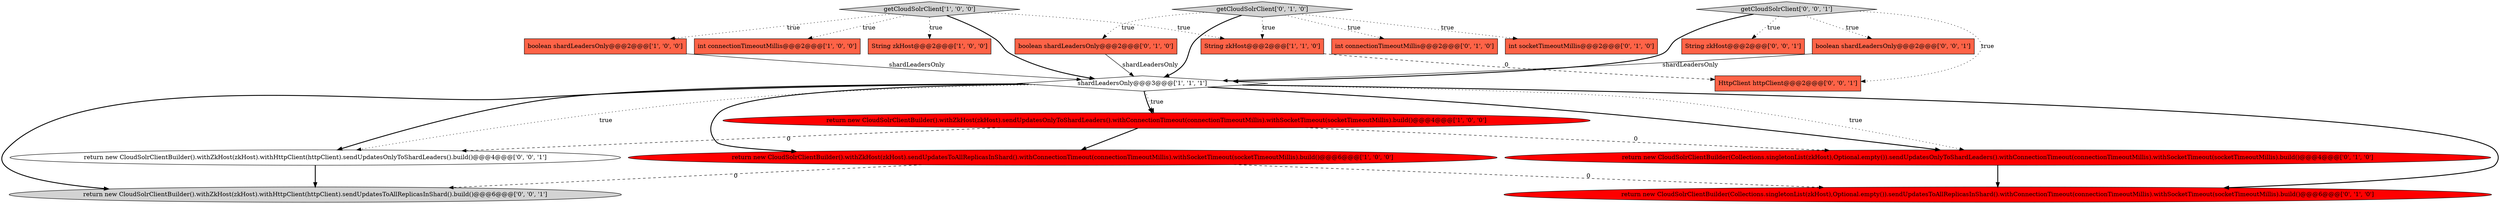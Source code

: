 digraph {
15 [style = filled, label = "String zkHost@@@2@@@['0', '0', '1']", fillcolor = tomato, shape = box image = "AAA0AAABBB3BBB"];
3 [style = filled, label = "int connectionTimeoutMillis@@@2@@@['1', '0', '0']", fillcolor = tomato, shape = box image = "AAA0AAABBB1BBB"];
7 [style = filled, label = "return new CloudSolrClientBuilder().withZkHost(zkHost).sendUpdatesToAllReplicasInShard().withConnectionTimeout(connectionTimeoutMillis).withSocketTimeout(socketTimeoutMillis).build()@@@6@@@['1', '0', '0']", fillcolor = red, shape = ellipse image = "AAA1AAABBB1BBB"];
14 [style = filled, label = "return new CloudSolrClientBuilder().withZkHost(zkHost).withHttpClient(httpClient).sendUpdatesToAllReplicasInShard().build()@@@6@@@['0', '0', '1']", fillcolor = lightgray, shape = ellipse image = "AAA0AAABBB3BBB"];
16 [style = filled, label = "return new CloudSolrClientBuilder().withZkHost(zkHost).withHttpClient(httpClient).sendUpdatesOnlyToShardLeaders().build()@@@4@@@['0', '0', '1']", fillcolor = white, shape = ellipse image = "AAA0AAABBB3BBB"];
17 [style = filled, label = "boolean shardLeadersOnly@@@2@@@['0', '0', '1']", fillcolor = tomato, shape = box image = "AAA0AAABBB3BBB"];
4 [style = filled, label = "getCloudSolrClient['1', '0', '0']", fillcolor = lightgray, shape = diamond image = "AAA0AAABBB1BBB"];
11 [style = filled, label = "return new CloudSolrClientBuilder(Collections.singletonList(zkHost),Optional.empty()).sendUpdatesOnlyToShardLeaders().withConnectionTimeout(connectionTimeoutMillis).withSocketTimeout(socketTimeoutMillis).build()@@@4@@@['0', '1', '0']", fillcolor = red, shape = ellipse image = "AAA1AAABBB2BBB"];
2 [style = filled, label = "return new CloudSolrClientBuilder().withZkHost(zkHost).sendUpdatesOnlyToShardLeaders().withConnectionTimeout(connectionTimeoutMillis).withSocketTimeout(socketTimeoutMillis).build()@@@4@@@['1', '0', '0']", fillcolor = red, shape = ellipse image = "AAA1AAABBB1BBB"];
6 [style = filled, label = "String zkHost@@@2@@@['1', '1', '0']", fillcolor = tomato, shape = box image = "AAA0AAABBB1BBB"];
8 [style = filled, label = "getCloudSolrClient['0', '1', '0']", fillcolor = lightgray, shape = diamond image = "AAA0AAABBB2BBB"];
18 [style = filled, label = "getCloudSolrClient['0', '0', '1']", fillcolor = lightgray, shape = diamond image = "AAA0AAABBB3BBB"];
13 [style = filled, label = "return new CloudSolrClientBuilder(Collections.singletonList(zkHost),Optional.empty()).sendUpdatesToAllReplicasInShard().withConnectionTimeout(connectionTimeoutMillis).withSocketTimeout(socketTimeoutMillis).build()@@@6@@@['0', '1', '0']", fillcolor = red, shape = ellipse image = "AAA1AAABBB2BBB"];
19 [style = filled, label = "HttpClient httpClient@@@2@@@['0', '0', '1']", fillcolor = tomato, shape = box image = "AAA0AAABBB3BBB"];
0 [style = filled, label = "String zkHost@@@2@@@['1', '0', '0']", fillcolor = tomato, shape = box image = "AAA0AAABBB1BBB"];
10 [style = filled, label = "int socketTimeoutMillis@@@2@@@['0', '1', '0']", fillcolor = tomato, shape = box image = "AAA0AAABBB2BBB"];
12 [style = filled, label = "boolean shardLeadersOnly@@@2@@@['0', '1', '0']", fillcolor = tomato, shape = box image = "AAA0AAABBB2BBB"];
5 [style = filled, label = "shardLeadersOnly@@@3@@@['1', '1', '1']", fillcolor = white, shape = diamond image = "AAA0AAABBB1BBB"];
9 [style = filled, label = "int connectionTimeoutMillis@@@2@@@['0', '1', '0']", fillcolor = tomato, shape = box image = "AAA0AAABBB2BBB"];
1 [style = filled, label = "boolean shardLeadersOnly@@@2@@@['1', '0', '0']", fillcolor = tomato, shape = box image = "AAA0AAABBB1BBB"];
1->5 [style = solid, label="shardLeadersOnly"];
4->6 [style = dotted, label="true"];
4->1 [style = dotted, label="true"];
7->14 [style = dashed, label="0"];
4->0 [style = dotted, label="true"];
18->19 [style = dotted, label="true"];
18->15 [style = dotted, label="true"];
5->14 [style = bold, label=""];
8->10 [style = dotted, label="true"];
12->5 [style = solid, label="shardLeadersOnly"];
5->16 [style = bold, label=""];
5->2 [style = bold, label=""];
5->11 [style = dotted, label="true"];
4->3 [style = dotted, label="true"];
8->6 [style = dotted, label="true"];
8->12 [style = dotted, label="true"];
8->5 [style = bold, label=""];
17->5 [style = solid, label="shardLeadersOnly"];
18->5 [style = bold, label=""];
5->13 [style = bold, label=""];
2->16 [style = dashed, label="0"];
11->13 [style = bold, label=""];
6->19 [style = dashed, label="0"];
5->16 [style = dotted, label="true"];
7->13 [style = dashed, label="0"];
5->7 [style = bold, label=""];
16->14 [style = bold, label=""];
2->11 [style = dashed, label="0"];
5->11 [style = bold, label=""];
18->17 [style = dotted, label="true"];
8->9 [style = dotted, label="true"];
2->7 [style = bold, label=""];
4->5 [style = bold, label=""];
5->2 [style = dotted, label="true"];
}
